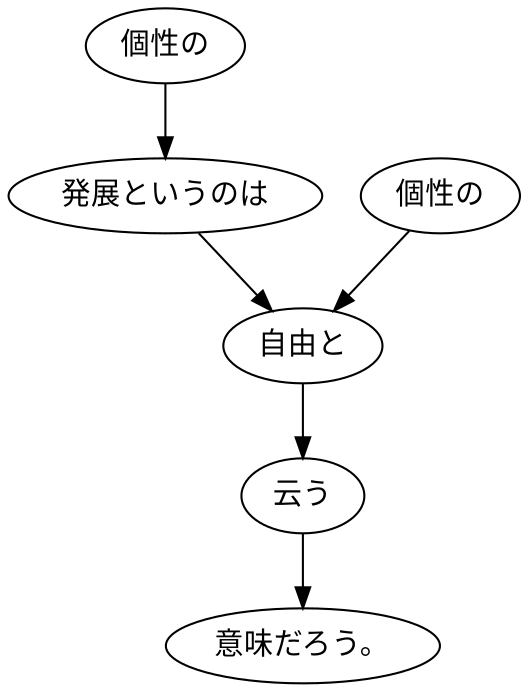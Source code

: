 digraph graph8809 {
	node0 [label="個性の"];
	node1 [label="発展というのは"];
	node2 [label="個性の"];
	node3 [label="自由と"];
	node4 [label="云う"];
	node5 [label="意味だろう。"];
	node0 -> node1;
	node1 -> node3;
	node2 -> node3;
	node3 -> node4;
	node4 -> node5;
}
